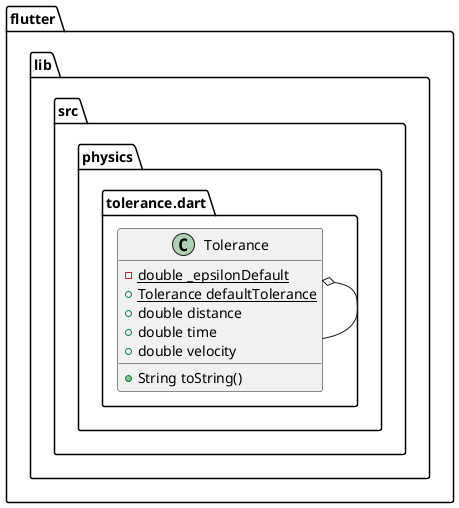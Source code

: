 @startuml
set namespaceSeparator ::

class "flutter::lib::src::physics::tolerance.dart::Tolerance" {
  {static} -double _epsilonDefault
  {static} +Tolerance defaultTolerance
  +double distance
  +double time
  +double velocity
  +String toString()
}

"flutter::lib::src::physics::tolerance.dart::Tolerance" o-- "flutter::lib::src::physics::tolerance.dart::Tolerance"


@enduml